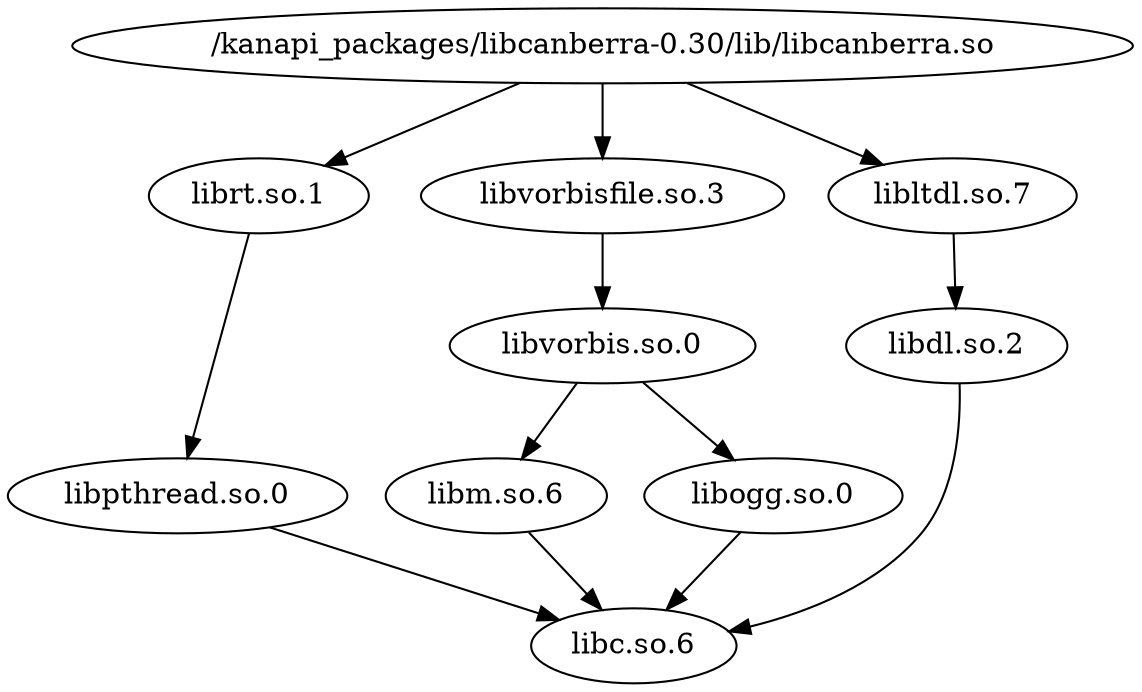 digraph G {
	graph [layout=dot];
	_kanapi_packages_libcanberra_0_30_lib_libcanberra_so	 [label="/kanapi_packages/libcanberra-0.30/lib/libcanberra.so"];
	librt_so_1	 [label="librt.so.1"];
	_kanapi_packages_libcanberra_0_30_lib_libcanberra_so -> librt_so_1;
	libvorbisfile_so_3	 [label="libvorbisfile.so.3"];
	_kanapi_packages_libcanberra_0_30_lib_libcanberra_so -> libvorbisfile_so_3;
	libltdl_so_7	 [label="libltdl.so.7"];
	_kanapi_packages_libcanberra_0_30_lib_libcanberra_so -> libltdl_so_7;
	libpthread_so_0	 [label="libpthread.so.0"];
	librt_so_1 -> libpthread_so_0;
	libc_so_6	 [label="libc.so.6"];
	libpthread_so_0 -> libc_so_6;
	libvorbis_so_0	 [label="libvorbis.so.0"];
	libvorbisfile_so_3 -> libvorbis_so_0;
	libm_so_6	 [label="libm.so.6"];
	libvorbis_so_0 -> libm_so_6;
	libogg_so_0	 [label="libogg.so.0"];
	libvorbis_so_0 -> libogg_so_0;
	libogg_so_0 -> libc_so_6;
	libdl_so_2	 [label="libdl.so.2"];
	libltdl_so_7 -> libdl_so_2;
	libdl_so_2 -> libc_so_6;
	libm_so_6 -> libc_so_6;
}

